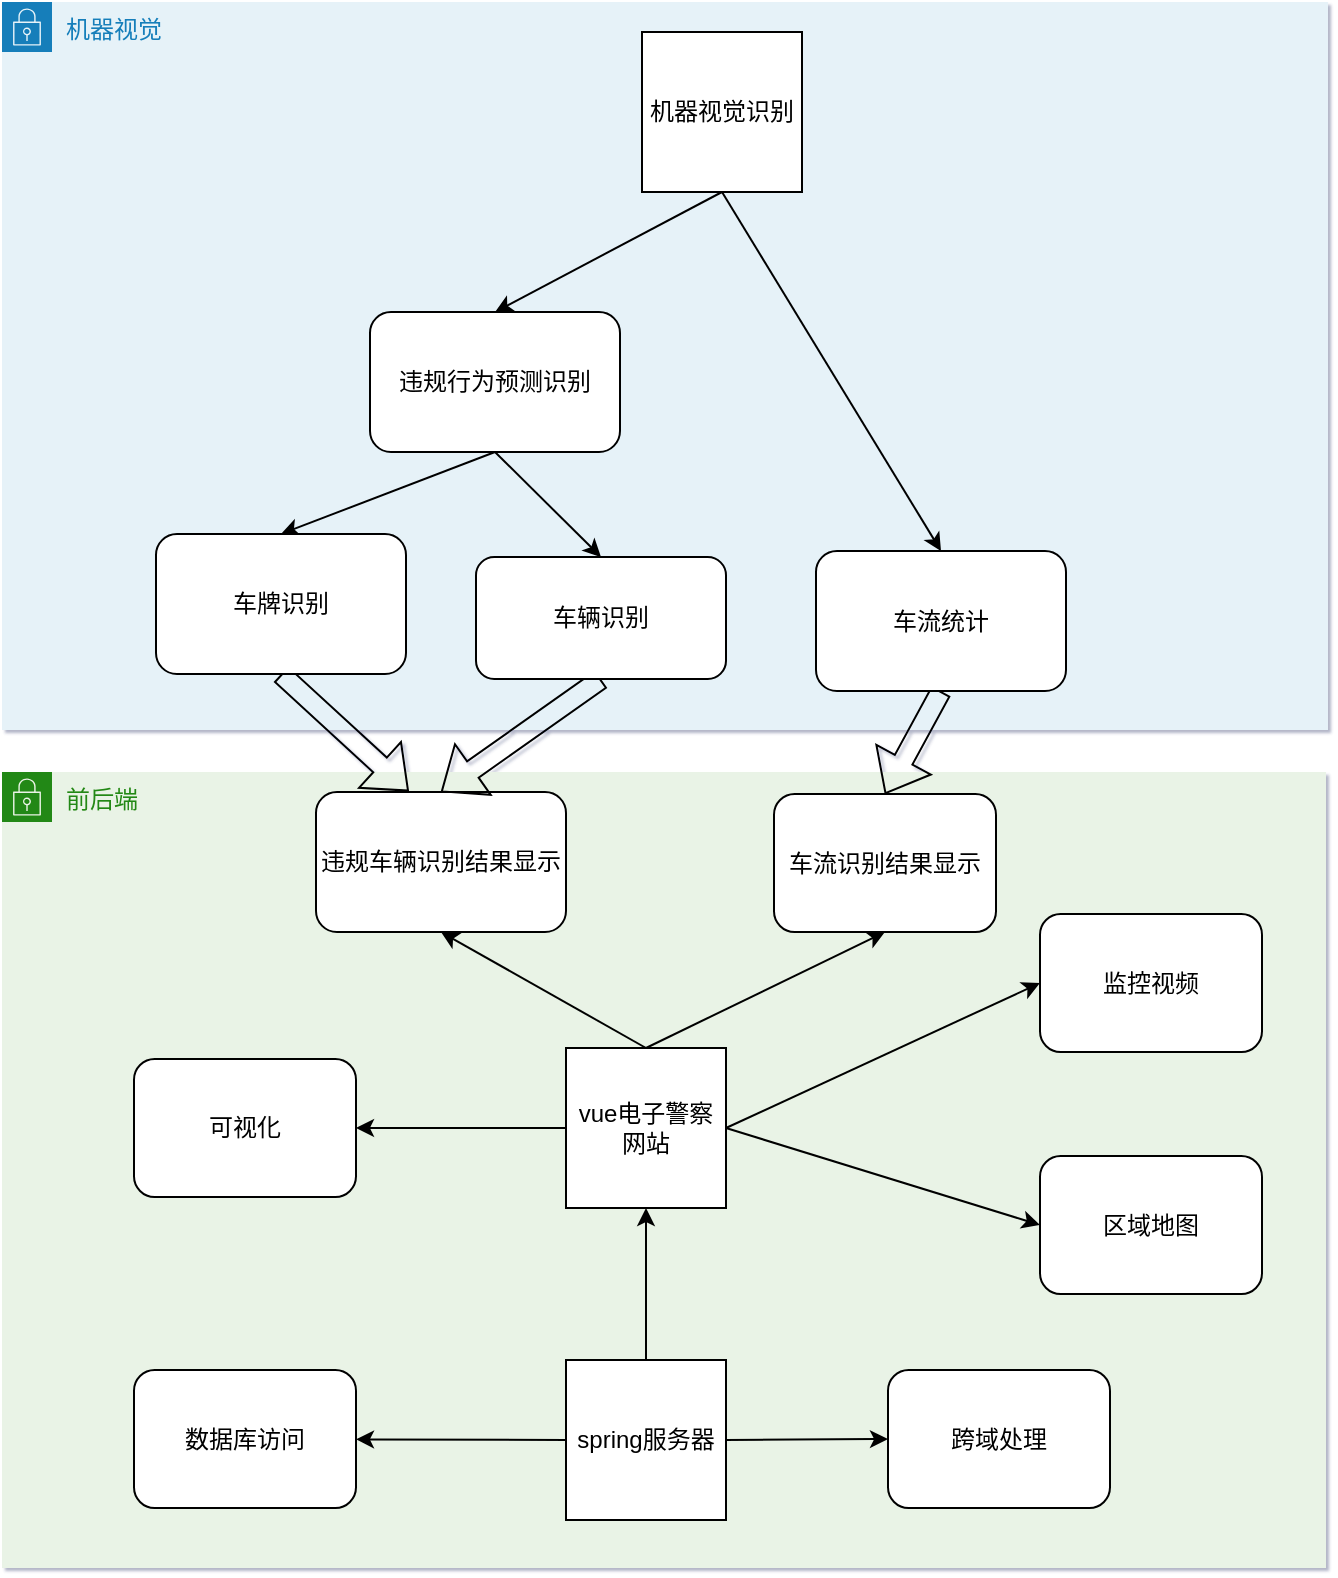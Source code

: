 <mxfile version="17.4.4" type="github">
  <diagram id="IAWx1fr4JjzV1SWlqMux" name="Page-1">
    <mxGraphModel dx="782" dy="435" grid="0" gridSize="10" guides="1" tooltips="1" connect="1" arrows="1" fold="1" page="1" pageScale="1" pageWidth="827" pageHeight="1169" math="0" shadow="1">
      <root>
        <mxCell id="0" />
        <mxCell id="1" parent="0" />
        <mxCell id="i2ECR_JIdhlLSkZ2RlQ1-17" value="前后端" style="points=[[0,0],[0.25,0],[0.5,0],[0.75,0],[1,0],[1,0.25],[1,0.5],[1,0.75],[1,1],[0.75,1],[0.5,1],[0.25,1],[0,1],[0,0.75],[0,0.5],[0,0.25]];outlineConnect=0;gradientColor=none;html=1;whiteSpace=wrap;fontSize=12;fontStyle=0;container=0;pointerEvents=0;collapsible=0;recursiveResize=0;shape=mxgraph.aws4.group;grIcon=mxgraph.aws4.group_security_group;grStroke=0;strokeColor=#248814;fillColor=#E9F3E6;verticalAlign=top;align=left;spacingLeft=30;fontColor=#248814;dashed=0;" parent="1" vertex="1">
          <mxGeometry x="54" y="653" width="662" height="398" as="geometry" />
        </mxCell>
        <mxCell id="i2ECR_JIdhlLSkZ2RlQ1-16" value="机器视觉" style="points=[[0,0],[0.25,0],[0.5,0],[0.75,0],[1,0],[1,0.25],[1,0.5],[1,0.75],[1,1],[0.75,1],[0.5,1],[0.25,1],[0,1],[0,0.75],[0,0.5],[0,0.25]];outlineConnect=0;gradientColor=none;html=1;whiteSpace=wrap;fontSize=12;fontStyle=0;container=0;pointerEvents=0;collapsible=0;recursiveResize=0;shape=mxgraph.aws4.group;grIcon=mxgraph.aws4.group_security_group;grStroke=0;strokeColor=#147EBA;fillColor=#E6F2F8;verticalAlign=top;align=left;spacingLeft=30;fontColor=#147EBA;dashed=0;" parent="1" vertex="1">
          <mxGeometry x="54" y="268" width="663" height="364" as="geometry" />
        </mxCell>
        <mxCell id="cPAABiITFuj7D-q78s9q-7" style="rounded=0;orthogonalLoop=1;jettySize=auto;html=1;exitX=0.5;exitY=0;exitDx=0;exitDy=0;entryX=0.5;entryY=1;entryDx=0;entryDy=0;elbow=vertical;" parent="1" source="cPAABiITFuj7D-q78s9q-1" target="cPAABiITFuj7D-q78s9q-2" edge="1">
          <mxGeometry relative="1" as="geometry" />
        </mxCell>
        <mxCell id="cPAABiITFuj7D-q78s9q-8" style="edgeStyle=none;rounded=0;orthogonalLoop=1;jettySize=auto;html=1;exitX=0.5;exitY=0;exitDx=0;exitDy=0;entryX=0.5;entryY=1;entryDx=0;entryDy=0;elbow=vertical;" parent="1" source="cPAABiITFuj7D-q78s9q-1" target="cPAABiITFuj7D-q78s9q-3" edge="1">
          <mxGeometry relative="1" as="geometry" />
        </mxCell>
        <mxCell id="cPAABiITFuj7D-q78s9q-9" style="edgeStyle=none;rounded=0;orthogonalLoop=1;jettySize=auto;html=1;exitX=1;exitY=0.5;exitDx=0;exitDy=0;entryX=0;entryY=0.5;entryDx=0;entryDy=0;elbow=vertical;" parent="1" source="cPAABiITFuj7D-q78s9q-1" target="cPAABiITFuj7D-q78s9q-6" edge="1">
          <mxGeometry relative="1" as="geometry" />
        </mxCell>
        <mxCell id="cPAABiITFuj7D-q78s9q-10" style="edgeStyle=none;rounded=0;orthogonalLoop=1;jettySize=auto;html=1;exitX=1;exitY=0.5;exitDx=0;exitDy=0;entryX=0;entryY=0.5;entryDx=0;entryDy=0;elbow=vertical;" parent="1" source="cPAABiITFuj7D-q78s9q-1" target="cPAABiITFuj7D-q78s9q-5" edge="1">
          <mxGeometry relative="1" as="geometry" />
        </mxCell>
        <mxCell id="cPAABiITFuj7D-q78s9q-11" style="edgeStyle=none;rounded=0;orthogonalLoop=1;jettySize=auto;html=1;exitX=0;exitY=0.5;exitDx=0;exitDy=0;entryX=1;entryY=0.5;entryDx=0;entryDy=0;elbow=vertical;" parent="1" source="cPAABiITFuj7D-q78s9q-1" target="cPAABiITFuj7D-q78s9q-4" edge="1">
          <mxGeometry relative="1" as="geometry" />
        </mxCell>
        <mxCell id="cPAABiITFuj7D-q78s9q-1" value="vue电子警察网站" style="whiteSpace=wrap;html=1;aspect=fixed;" parent="1" vertex="1">
          <mxGeometry x="336" y="791" width="80" height="80" as="geometry" />
        </mxCell>
        <mxCell id="cPAABiITFuj7D-q78s9q-2" value="违规车辆识别结果显示" style="rounded=1;whiteSpace=wrap;html=1;" parent="1" vertex="1">
          <mxGeometry x="211" y="663" width="125" height="70" as="geometry" />
        </mxCell>
        <mxCell id="cPAABiITFuj7D-q78s9q-3" value="车流识别结果显示" style="rounded=1;whiteSpace=wrap;html=1;" parent="1" vertex="1">
          <mxGeometry x="440" y="664" width="111" height="69" as="geometry" />
        </mxCell>
        <mxCell id="cPAABiITFuj7D-q78s9q-4" value="可视化" style="rounded=1;whiteSpace=wrap;html=1;" parent="1" vertex="1">
          <mxGeometry x="120" y="796.5" width="111" height="69" as="geometry" />
        </mxCell>
        <mxCell id="i2ECR_JIdhlLSkZ2RlQ1-8" style="edgeStyle=none;rounded=0;orthogonalLoop=1;jettySize=auto;html=1;exitX=0.5;exitY=1;exitDx=0;exitDy=0;entryX=0.5;entryY=0;entryDx=0;entryDy=0;" parent="1" source="JDgnY8YzBCpCTlYQAXIc-1" target="i2ECR_JIdhlLSkZ2RlQ1-2" edge="1">
          <mxGeometry relative="1" as="geometry" />
        </mxCell>
        <mxCell id="i2ECR_JIdhlLSkZ2RlQ1-10" style="edgeStyle=none;rounded=0;orthogonalLoop=1;jettySize=auto;html=1;exitX=0.5;exitY=1;exitDx=0;exitDy=0;entryX=0.5;entryY=0;entryDx=0;entryDy=0;" parent="1" source="JDgnY8YzBCpCTlYQAXIc-1" target="i2ECR_JIdhlLSkZ2RlQ1-1" edge="1">
          <mxGeometry relative="1" as="geometry" />
        </mxCell>
        <mxCell id="i2ECR_JIdhlLSkZ2RlQ1-11" style="edgeStyle=none;rounded=0;orthogonalLoop=1;jettySize=auto;html=1;exitX=0.5;exitY=1;exitDx=0;exitDy=0;entryX=0.5;entryY=0;entryDx=0;entryDy=0;shape=flexArrow;" parent="1" source="i2ECR_JIdhlLSkZ2RlQ1-1" target="cPAABiITFuj7D-q78s9q-2" edge="1">
          <mxGeometry relative="1" as="geometry" />
        </mxCell>
        <mxCell id="i2ECR_JIdhlLSkZ2RlQ1-1" value="车辆识别" style="rounded=1;whiteSpace=wrap;html=1;" parent="1" vertex="1">
          <mxGeometry x="291" y="545.5" width="125" height="61" as="geometry" />
        </mxCell>
        <mxCell id="i2ECR_JIdhlLSkZ2RlQ1-14" style="edgeStyle=none;shape=flexArrow;rounded=0;orthogonalLoop=1;jettySize=auto;html=1;exitX=0.5;exitY=1;exitDx=0;exitDy=0;entryX=0.371;entryY=-0.005;entryDx=0;entryDy=0;entryPerimeter=0;" parent="1" source="i2ECR_JIdhlLSkZ2RlQ1-2" target="cPAABiITFuj7D-q78s9q-2" edge="1">
          <mxGeometry relative="1" as="geometry" />
        </mxCell>
        <mxCell id="i2ECR_JIdhlLSkZ2RlQ1-2" value="车牌识别" style="rounded=1;whiteSpace=wrap;html=1;" parent="1" vertex="1">
          <mxGeometry x="131" y="534" width="125" height="70" as="geometry" />
        </mxCell>
        <mxCell id="i2ECR_JIdhlLSkZ2RlQ1-12" style="edgeStyle=none;shape=flexArrow;rounded=0;orthogonalLoop=1;jettySize=auto;html=1;exitX=0.5;exitY=1;exitDx=0;exitDy=0;entryX=0.5;entryY=0;entryDx=0;entryDy=0;" parent="1" source="i2ECR_JIdhlLSkZ2RlQ1-3" target="cPAABiITFuj7D-q78s9q-3" edge="1">
          <mxGeometry relative="1" as="geometry" />
        </mxCell>
        <mxCell id="JDgnY8YzBCpCTlYQAXIc-1" value="违规行为预测识别" style="rounded=1;whiteSpace=wrap;html=1;" vertex="1" parent="1">
          <mxGeometry x="238" y="423" width="125" height="70" as="geometry" />
        </mxCell>
        <mxCell id="JDgnY8YzBCpCTlYQAXIc-4" style="rounded=0;orthogonalLoop=1;jettySize=auto;html=1;exitX=0.5;exitY=1;exitDx=0;exitDy=0;entryX=0.5;entryY=0;entryDx=0;entryDy=0;" edge="1" parent="1" source="cPAABiITFuj7D-q78s9q-12" target="JDgnY8YzBCpCTlYQAXIc-1">
          <mxGeometry relative="1" as="geometry" />
        </mxCell>
        <mxCell id="cPAABiITFuj7D-q78s9q-12" value="机器视觉识别" style="whiteSpace=wrap;html=1;aspect=fixed;" parent="1" vertex="1">
          <mxGeometry x="374" y="283" width="80" height="80" as="geometry" />
        </mxCell>
        <mxCell id="i2ECR_JIdhlLSkZ2RlQ1-9" style="edgeStyle=none;rounded=0;orthogonalLoop=1;jettySize=auto;html=1;exitX=0.5;exitY=1;exitDx=0;exitDy=0;entryX=0.5;entryY=0;entryDx=0;entryDy=0;" parent="1" source="cPAABiITFuj7D-q78s9q-12" target="i2ECR_JIdhlLSkZ2RlQ1-3" edge="1">
          <mxGeometry relative="1" as="geometry" />
        </mxCell>
        <mxCell id="i2ECR_JIdhlLSkZ2RlQ1-3" value="车流统计" style="rounded=1;whiteSpace=wrap;html=1;" parent="1" vertex="1">
          <mxGeometry x="461" y="542.5" width="125" height="70" as="geometry" />
        </mxCell>
        <mxCell id="cPAABiITFuj7D-q78s9q-6" value="区域地图" style="rounded=1;whiteSpace=wrap;html=1;" parent="1" vertex="1">
          <mxGeometry x="573" y="845" width="111" height="69" as="geometry" />
        </mxCell>
        <mxCell id="cPAABiITFuj7D-q78s9q-5" value="监控视频" style="rounded=1;whiteSpace=wrap;html=1;" parent="1" vertex="1">
          <mxGeometry x="573" y="724" width="111" height="69" as="geometry" />
        </mxCell>
        <mxCell id="JDgnY8YzBCpCTlYQAXIc-9" style="edgeStyle=none;rounded=0;orthogonalLoop=1;jettySize=auto;html=1;exitX=0;exitY=0.5;exitDx=0;exitDy=0;" edge="1" parent="1" source="JDgnY8YzBCpCTlYQAXIc-6" target="JDgnY8YzBCpCTlYQAXIc-7">
          <mxGeometry relative="1" as="geometry" />
        </mxCell>
        <mxCell id="JDgnY8YzBCpCTlYQAXIc-10" style="edgeStyle=none;rounded=0;orthogonalLoop=1;jettySize=auto;html=1;exitX=1;exitY=0.5;exitDx=0;exitDy=0;entryX=0;entryY=0.5;entryDx=0;entryDy=0;" edge="1" parent="1" source="JDgnY8YzBCpCTlYQAXIc-6" target="JDgnY8YzBCpCTlYQAXIc-8">
          <mxGeometry relative="1" as="geometry" />
        </mxCell>
        <mxCell id="JDgnY8YzBCpCTlYQAXIc-11" style="edgeStyle=none;rounded=0;orthogonalLoop=1;jettySize=auto;html=1;exitX=0.5;exitY=0;exitDx=0;exitDy=0;entryX=0.5;entryY=1;entryDx=0;entryDy=0;" edge="1" parent="1" source="JDgnY8YzBCpCTlYQAXIc-6" target="cPAABiITFuj7D-q78s9q-1">
          <mxGeometry relative="1" as="geometry" />
        </mxCell>
        <mxCell id="JDgnY8YzBCpCTlYQAXIc-6" value="&lt;span&gt;spring服务器&lt;/span&gt;" style="whiteSpace=wrap;html=1;aspect=fixed;" vertex="1" parent="1">
          <mxGeometry x="336" y="947" width="80" height="80" as="geometry" />
        </mxCell>
        <mxCell id="JDgnY8YzBCpCTlYQAXIc-7" value="数据库访问" style="rounded=1;whiteSpace=wrap;html=1;" vertex="1" parent="1">
          <mxGeometry x="120" y="952" width="111" height="69" as="geometry" />
        </mxCell>
        <mxCell id="JDgnY8YzBCpCTlYQAXIc-8" value="跨域处理" style="rounded=1;whiteSpace=wrap;html=1;" vertex="1" parent="1">
          <mxGeometry x="497" y="952" width="111" height="69" as="geometry" />
        </mxCell>
      </root>
    </mxGraphModel>
  </diagram>
</mxfile>
